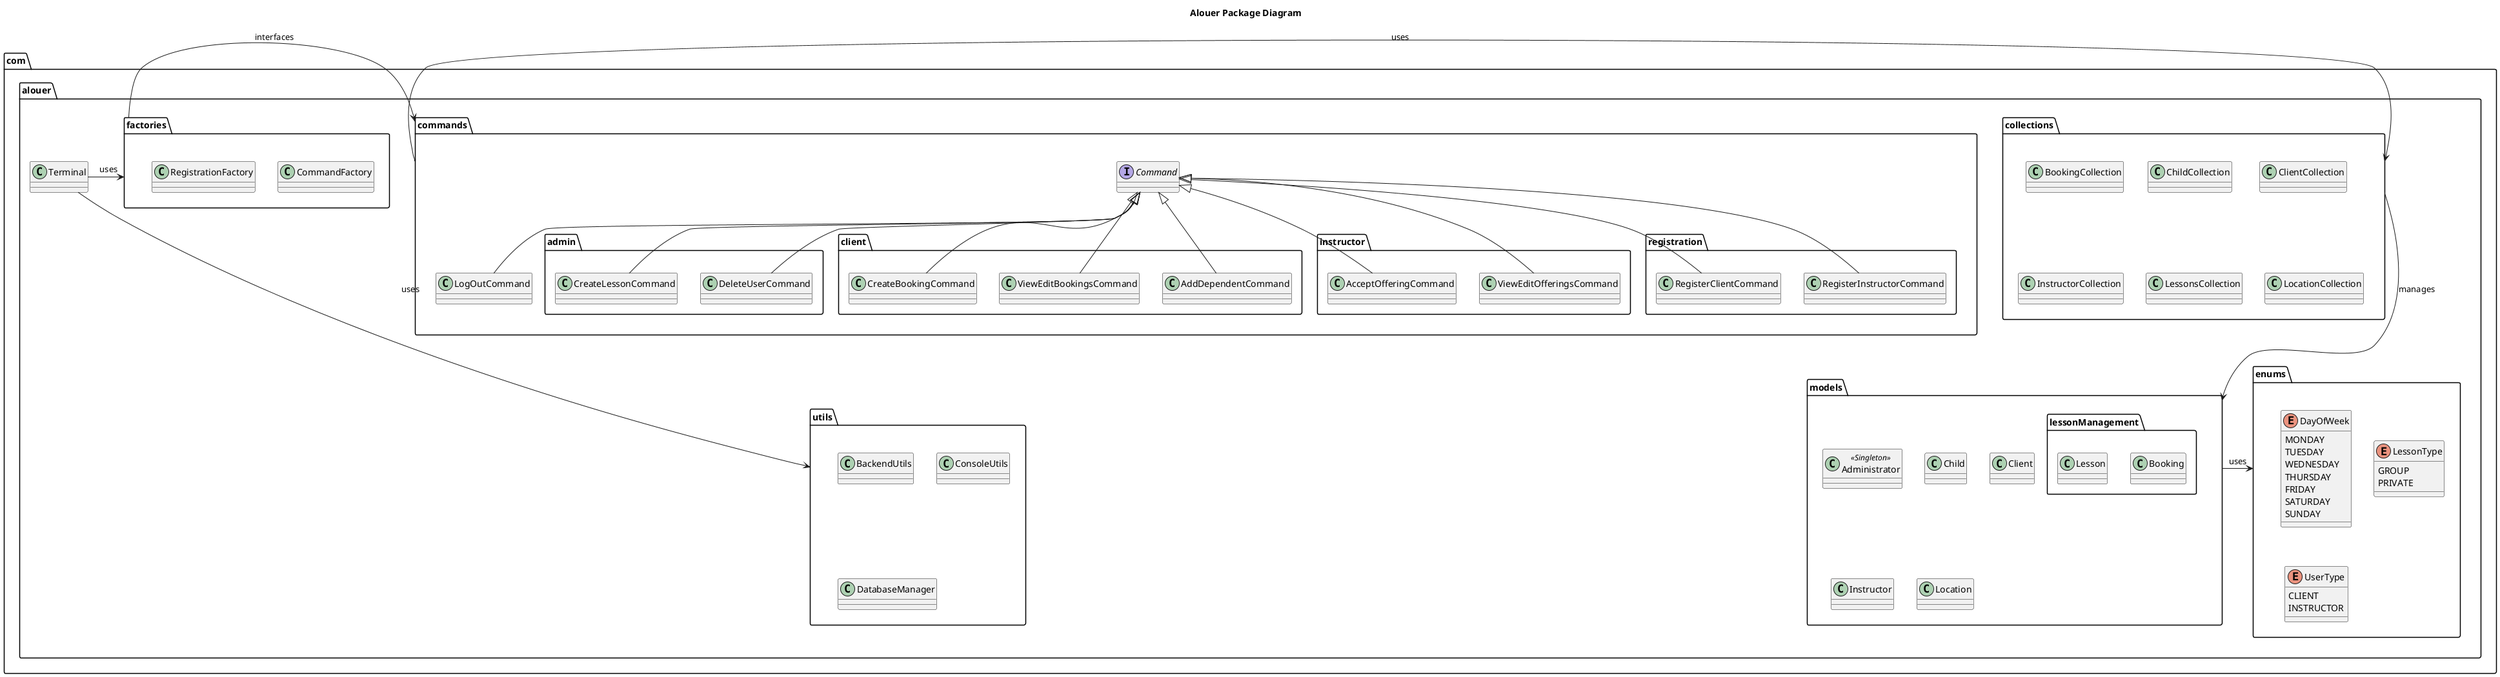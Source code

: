 @startuml

title Alouer Package Diagram

package "com.alouer.collections" {
  class "BookingCollection"
  class "ChildCollection"
  class "ClientCollection"
  class "InstructorCollection"
  class "LessonsCollection"
  class "LocationCollection"
}

package "com.alouer.commands" {
  package "admin" {
    class "CreateLessonCommand"
    class "DeleteUserCommand"
  }
  
  package "client" {
    class "AddDependentCommand"
    class "CreateBookingCommand"
    class "ViewEditBookingsCommand"
  }
  
  package "instructor" {
    class "AcceptOfferingCommand"
    class "ViewEditOfferingsCommand"
  }

  package "registration" {
    class "RegisterClientCommand"
    class "RegisterInstructorCommand"
  }
  
  interface "Command"
  class "LogOutCommand"
}

package "com.alouer.enums" {
  enum "DayOfWeek" {
    MONDAY
    TUESDAY
    WEDNESDAY
    THURSDAY
    FRIDAY
    SATURDAY
    SUNDAY
  }
  
  enum "LessonType" {
    GROUP
    PRIVATE
  }
  
  enum "UserType" {
    CLIENT
    INSTRUCTOR
  }
}

package "com.alouer.factories" {
  class "CommandFactory"
  class "RegistrationFactory"
}

package "com.alouer.models.lessonManagement" {
  class "Booking" 
  class "Lesson" 
}

package "com.alouer.models" {
  class "Administrator" <<Singleton>>
  class "Child"
  class "Client"
  class "Instructor"
  class "Location"
}

package "com.alouer.utils" {
  class "BackendUtils"
  class "ConsoleUtils"
  class "DatabaseManager"
}

package "com.alouer" {
  class "Terminal"
}

' Associations
Command <|-- CreateLessonCommand
Command <|-- DeleteUserCommand
Command <|-- AddDependentCommand
Command <|-- CreateBookingCommand
Command <|-- ViewEditBookingsCommand
Command <|-- AcceptOfferingCommand
Command <|-- ViewEditOfferingsCommand
Command <|-- RegisterClientCommand
Command <|-- RegisterInstructorCommand
Command <|-- LogOutCommand
Terminal -> utils : uses
Terminal -> factories : uses
factories -> commands : interfaces
commands -> collections : uses
collections -> models : manages
models -> enums : uses

@enduml
